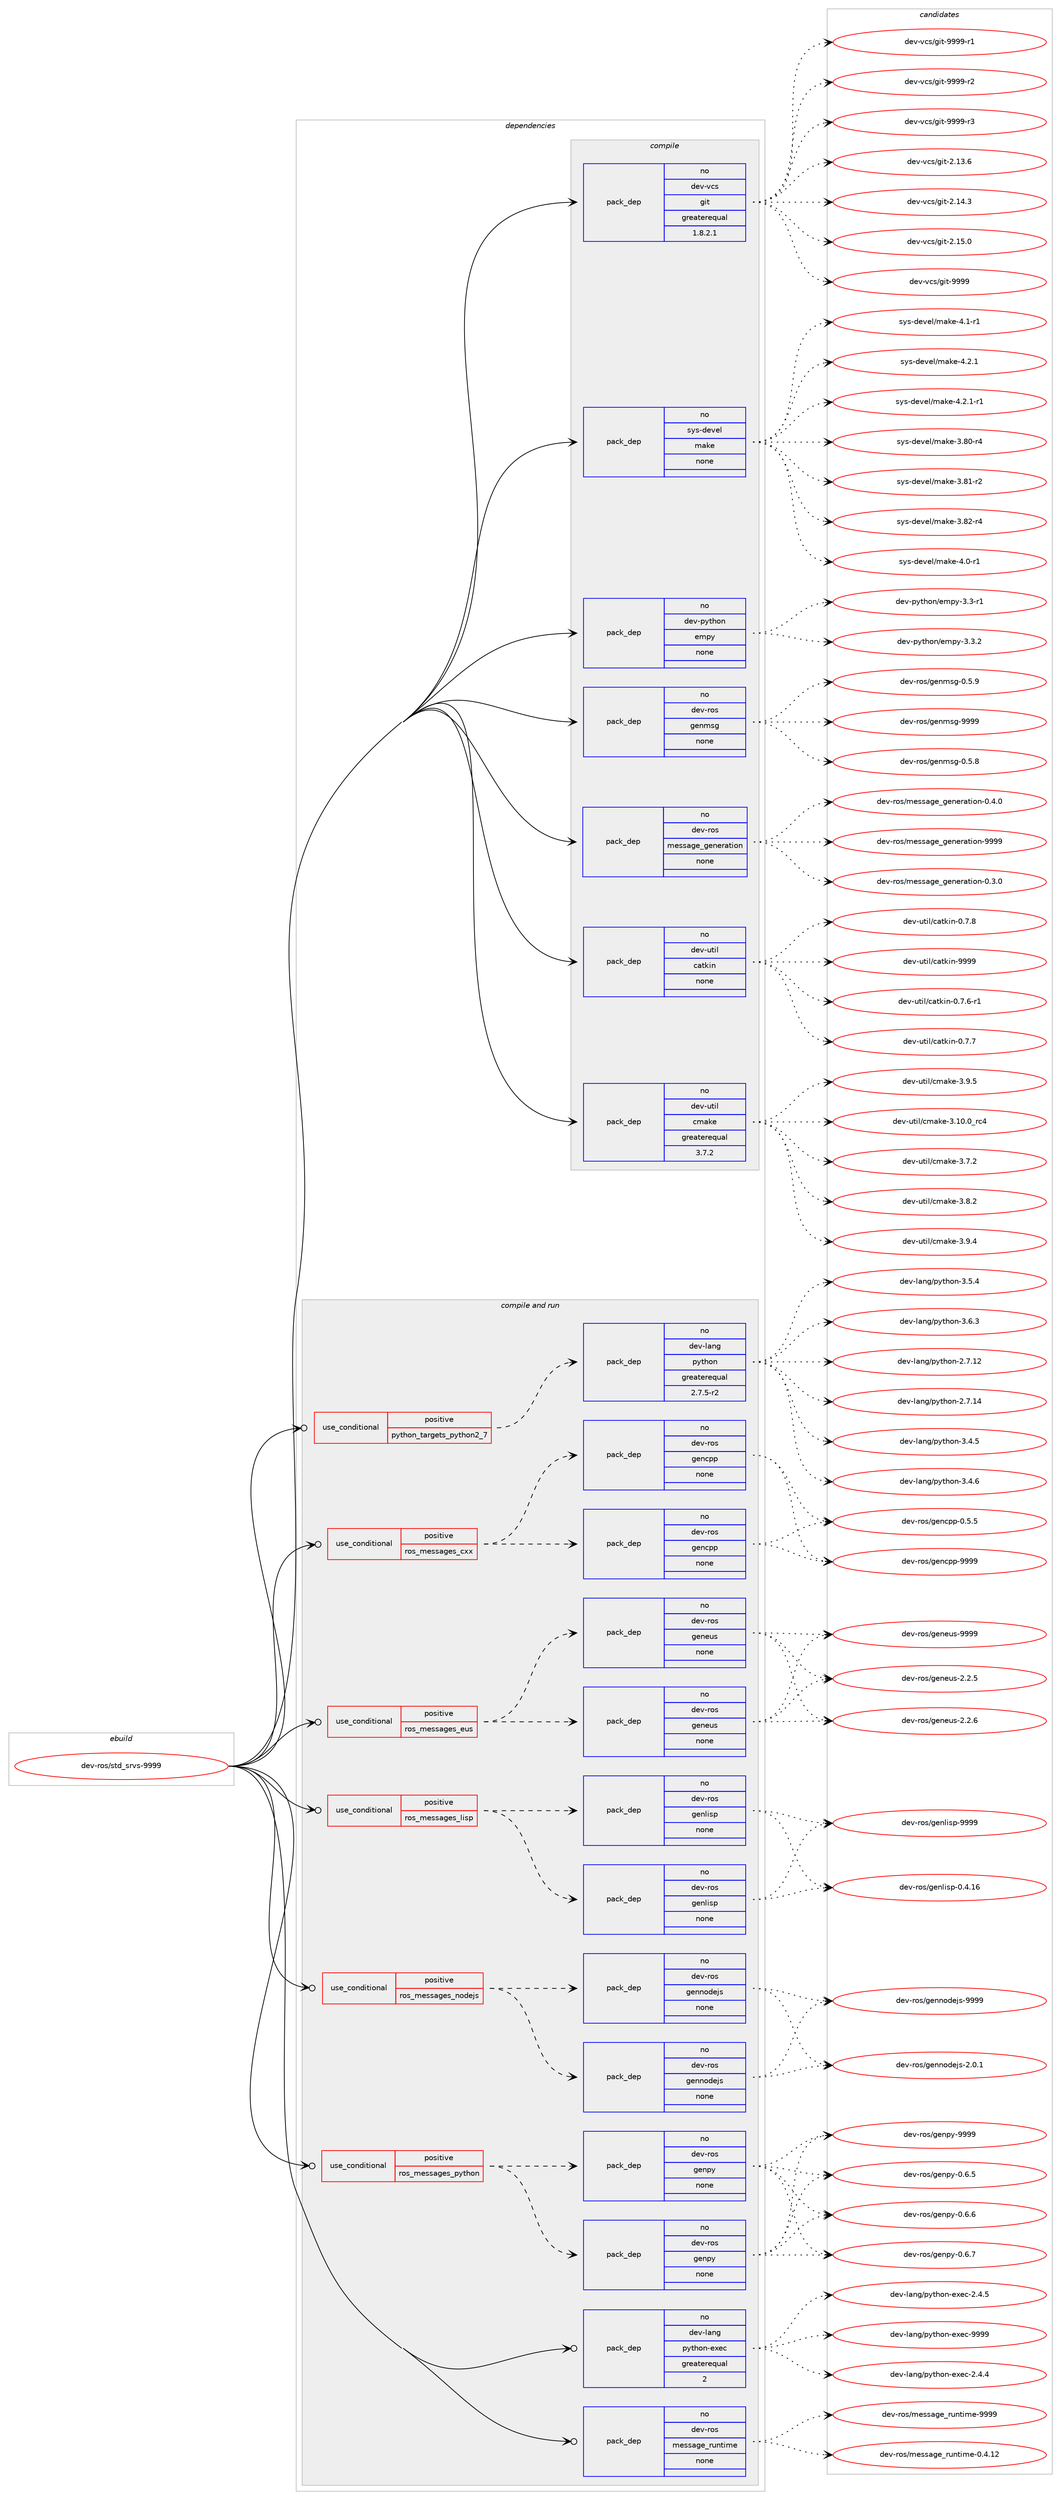 digraph prolog {

# *************
# Graph options
# *************

newrank=true;
concentrate=true;
compound=true;
graph [rankdir=LR,fontname=Helvetica,fontsize=10,ranksep=1.5];#, ranksep=2.5, nodesep=0.2];
edge  [arrowhead=vee];
node  [fontname=Helvetica,fontsize=10];

# **********
# The ebuild
# **********

subgraph cluster_leftcol {
color=gray;
rank=same;
label=<<i>ebuild</i>>;
id [label="dev-ros/std_srvs-9999", color=red, width=4, href="../dev-ros/std_srvs-9999.svg"];
}

# ****************
# The dependencies
# ****************

subgraph cluster_midcol {
color=gray;
label=<<i>dependencies</i>>;
subgraph cluster_compile {
fillcolor="#eeeeee";
style=filled;
label=<<i>compile</i>>;
subgraph pack163443 {
dependency214696 [label=<<TABLE BORDER="0" CELLBORDER="1" CELLSPACING="0" CELLPADDING="4" WIDTH="220"><TR><TD ROWSPAN="6" CELLPADDING="30">pack_dep</TD></TR><TR><TD WIDTH="110">no</TD></TR><TR><TD>dev-python</TD></TR><TR><TD>empy</TD></TR><TR><TD>none</TD></TR><TR><TD></TD></TR></TABLE>>, shape=none, color=blue];
}
id:e -> dependency214696:w [weight=20,style="solid",arrowhead="vee"];
subgraph pack163444 {
dependency214697 [label=<<TABLE BORDER="0" CELLBORDER="1" CELLSPACING="0" CELLPADDING="4" WIDTH="220"><TR><TD ROWSPAN="6" CELLPADDING="30">pack_dep</TD></TR><TR><TD WIDTH="110">no</TD></TR><TR><TD>dev-ros</TD></TR><TR><TD>genmsg</TD></TR><TR><TD>none</TD></TR><TR><TD></TD></TR></TABLE>>, shape=none, color=blue];
}
id:e -> dependency214697:w [weight=20,style="solid",arrowhead="vee"];
subgraph pack163445 {
dependency214698 [label=<<TABLE BORDER="0" CELLBORDER="1" CELLSPACING="0" CELLPADDING="4" WIDTH="220"><TR><TD ROWSPAN="6" CELLPADDING="30">pack_dep</TD></TR><TR><TD WIDTH="110">no</TD></TR><TR><TD>dev-ros</TD></TR><TR><TD>message_generation</TD></TR><TR><TD>none</TD></TR><TR><TD></TD></TR></TABLE>>, shape=none, color=blue];
}
id:e -> dependency214698:w [weight=20,style="solid",arrowhead="vee"];
subgraph pack163446 {
dependency214699 [label=<<TABLE BORDER="0" CELLBORDER="1" CELLSPACING="0" CELLPADDING="4" WIDTH="220"><TR><TD ROWSPAN="6" CELLPADDING="30">pack_dep</TD></TR><TR><TD WIDTH="110">no</TD></TR><TR><TD>dev-util</TD></TR><TR><TD>catkin</TD></TR><TR><TD>none</TD></TR><TR><TD></TD></TR></TABLE>>, shape=none, color=blue];
}
id:e -> dependency214699:w [weight=20,style="solid",arrowhead="vee"];
subgraph pack163447 {
dependency214700 [label=<<TABLE BORDER="0" CELLBORDER="1" CELLSPACING="0" CELLPADDING="4" WIDTH="220"><TR><TD ROWSPAN="6" CELLPADDING="30">pack_dep</TD></TR><TR><TD WIDTH="110">no</TD></TR><TR><TD>dev-util</TD></TR><TR><TD>cmake</TD></TR><TR><TD>greaterequal</TD></TR><TR><TD>3.7.2</TD></TR></TABLE>>, shape=none, color=blue];
}
id:e -> dependency214700:w [weight=20,style="solid",arrowhead="vee"];
subgraph pack163448 {
dependency214701 [label=<<TABLE BORDER="0" CELLBORDER="1" CELLSPACING="0" CELLPADDING="4" WIDTH="220"><TR><TD ROWSPAN="6" CELLPADDING="30">pack_dep</TD></TR><TR><TD WIDTH="110">no</TD></TR><TR><TD>dev-vcs</TD></TR><TR><TD>git</TD></TR><TR><TD>greaterequal</TD></TR><TR><TD>1.8.2.1</TD></TR></TABLE>>, shape=none, color=blue];
}
id:e -> dependency214701:w [weight=20,style="solid",arrowhead="vee"];
subgraph pack163449 {
dependency214702 [label=<<TABLE BORDER="0" CELLBORDER="1" CELLSPACING="0" CELLPADDING="4" WIDTH="220"><TR><TD ROWSPAN="6" CELLPADDING="30">pack_dep</TD></TR><TR><TD WIDTH="110">no</TD></TR><TR><TD>sys-devel</TD></TR><TR><TD>make</TD></TR><TR><TD>none</TD></TR><TR><TD></TD></TR></TABLE>>, shape=none, color=blue];
}
id:e -> dependency214702:w [weight=20,style="solid",arrowhead="vee"];
}
subgraph cluster_compileandrun {
fillcolor="#eeeeee";
style=filled;
label=<<i>compile and run</i>>;
subgraph cond47263 {
dependency214703 [label=<<TABLE BORDER="0" CELLBORDER="1" CELLSPACING="0" CELLPADDING="4"><TR><TD ROWSPAN="3" CELLPADDING="10">use_conditional</TD></TR><TR><TD>positive</TD></TR><TR><TD>python_targets_python2_7</TD></TR></TABLE>>, shape=none, color=red];
subgraph pack163450 {
dependency214704 [label=<<TABLE BORDER="0" CELLBORDER="1" CELLSPACING="0" CELLPADDING="4" WIDTH="220"><TR><TD ROWSPAN="6" CELLPADDING="30">pack_dep</TD></TR><TR><TD WIDTH="110">no</TD></TR><TR><TD>dev-lang</TD></TR><TR><TD>python</TD></TR><TR><TD>greaterequal</TD></TR><TR><TD>2.7.5-r2</TD></TR></TABLE>>, shape=none, color=blue];
}
dependency214703:e -> dependency214704:w [weight=20,style="dashed",arrowhead="vee"];
}
id:e -> dependency214703:w [weight=20,style="solid",arrowhead="odotvee"];
subgraph cond47264 {
dependency214705 [label=<<TABLE BORDER="0" CELLBORDER="1" CELLSPACING="0" CELLPADDING="4"><TR><TD ROWSPAN="3" CELLPADDING="10">use_conditional</TD></TR><TR><TD>positive</TD></TR><TR><TD>ros_messages_cxx</TD></TR></TABLE>>, shape=none, color=red];
subgraph pack163451 {
dependency214706 [label=<<TABLE BORDER="0" CELLBORDER="1" CELLSPACING="0" CELLPADDING="4" WIDTH="220"><TR><TD ROWSPAN="6" CELLPADDING="30">pack_dep</TD></TR><TR><TD WIDTH="110">no</TD></TR><TR><TD>dev-ros</TD></TR><TR><TD>gencpp</TD></TR><TR><TD>none</TD></TR><TR><TD></TD></TR></TABLE>>, shape=none, color=blue];
}
dependency214705:e -> dependency214706:w [weight=20,style="dashed",arrowhead="vee"];
subgraph pack163452 {
dependency214707 [label=<<TABLE BORDER="0" CELLBORDER="1" CELLSPACING="0" CELLPADDING="4" WIDTH="220"><TR><TD ROWSPAN="6" CELLPADDING="30">pack_dep</TD></TR><TR><TD WIDTH="110">no</TD></TR><TR><TD>dev-ros</TD></TR><TR><TD>gencpp</TD></TR><TR><TD>none</TD></TR><TR><TD></TD></TR></TABLE>>, shape=none, color=blue];
}
dependency214705:e -> dependency214707:w [weight=20,style="dashed",arrowhead="vee"];
}
id:e -> dependency214705:w [weight=20,style="solid",arrowhead="odotvee"];
subgraph cond47265 {
dependency214708 [label=<<TABLE BORDER="0" CELLBORDER="1" CELLSPACING="0" CELLPADDING="4"><TR><TD ROWSPAN="3" CELLPADDING="10">use_conditional</TD></TR><TR><TD>positive</TD></TR><TR><TD>ros_messages_eus</TD></TR></TABLE>>, shape=none, color=red];
subgraph pack163453 {
dependency214709 [label=<<TABLE BORDER="0" CELLBORDER="1" CELLSPACING="0" CELLPADDING="4" WIDTH="220"><TR><TD ROWSPAN="6" CELLPADDING="30">pack_dep</TD></TR><TR><TD WIDTH="110">no</TD></TR><TR><TD>dev-ros</TD></TR><TR><TD>geneus</TD></TR><TR><TD>none</TD></TR><TR><TD></TD></TR></TABLE>>, shape=none, color=blue];
}
dependency214708:e -> dependency214709:w [weight=20,style="dashed",arrowhead="vee"];
subgraph pack163454 {
dependency214710 [label=<<TABLE BORDER="0" CELLBORDER="1" CELLSPACING="0" CELLPADDING="4" WIDTH="220"><TR><TD ROWSPAN="6" CELLPADDING="30">pack_dep</TD></TR><TR><TD WIDTH="110">no</TD></TR><TR><TD>dev-ros</TD></TR><TR><TD>geneus</TD></TR><TR><TD>none</TD></TR><TR><TD></TD></TR></TABLE>>, shape=none, color=blue];
}
dependency214708:e -> dependency214710:w [weight=20,style="dashed",arrowhead="vee"];
}
id:e -> dependency214708:w [weight=20,style="solid",arrowhead="odotvee"];
subgraph cond47266 {
dependency214711 [label=<<TABLE BORDER="0" CELLBORDER="1" CELLSPACING="0" CELLPADDING="4"><TR><TD ROWSPAN="3" CELLPADDING="10">use_conditional</TD></TR><TR><TD>positive</TD></TR><TR><TD>ros_messages_lisp</TD></TR></TABLE>>, shape=none, color=red];
subgraph pack163455 {
dependency214712 [label=<<TABLE BORDER="0" CELLBORDER="1" CELLSPACING="0" CELLPADDING="4" WIDTH="220"><TR><TD ROWSPAN="6" CELLPADDING="30">pack_dep</TD></TR><TR><TD WIDTH="110">no</TD></TR><TR><TD>dev-ros</TD></TR><TR><TD>genlisp</TD></TR><TR><TD>none</TD></TR><TR><TD></TD></TR></TABLE>>, shape=none, color=blue];
}
dependency214711:e -> dependency214712:w [weight=20,style="dashed",arrowhead="vee"];
subgraph pack163456 {
dependency214713 [label=<<TABLE BORDER="0" CELLBORDER="1" CELLSPACING="0" CELLPADDING="4" WIDTH="220"><TR><TD ROWSPAN="6" CELLPADDING="30">pack_dep</TD></TR><TR><TD WIDTH="110">no</TD></TR><TR><TD>dev-ros</TD></TR><TR><TD>genlisp</TD></TR><TR><TD>none</TD></TR><TR><TD></TD></TR></TABLE>>, shape=none, color=blue];
}
dependency214711:e -> dependency214713:w [weight=20,style="dashed",arrowhead="vee"];
}
id:e -> dependency214711:w [weight=20,style="solid",arrowhead="odotvee"];
subgraph cond47267 {
dependency214714 [label=<<TABLE BORDER="0" CELLBORDER="1" CELLSPACING="0" CELLPADDING="4"><TR><TD ROWSPAN="3" CELLPADDING="10">use_conditional</TD></TR><TR><TD>positive</TD></TR><TR><TD>ros_messages_nodejs</TD></TR></TABLE>>, shape=none, color=red];
subgraph pack163457 {
dependency214715 [label=<<TABLE BORDER="0" CELLBORDER="1" CELLSPACING="0" CELLPADDING="4" WIDTH="220"><TR><TD ROWSPAN="6" CELLPADDING="30">pack_dep</TD></TR><TR><TD WIDTH="110">no</TD></TR><TR><TD>dev-ros</TD></TR><TR><TD>gennodejs</TD></TR><TR><TD>none</TD></TR><TR><TD></TD></TR></TABLE>>, shape=none, color=blue];
}
dependency214714:e -> dependency214715:w [weight=20,style="dashed",arrowhead="vee"];
subgraph pack163458 {
dependency214716 [label=<<TABLE BORDER="0" CELLBORDER="1" CELLSPACING="0" CELLPADDING="4" WIDTH="220"><TR><TD ROWSPAN="6" CELLPADDING="30">pack_dep</TD></TR><TR><TD WIDTH="110">no</TD></TR><TR><TD>dev-ros</TD></TR><TR><TD>gennodejs</TD></TR><TR><TD>none</TD></TR><TR><TD></TD></TR></TABLE>>, shape=none, color=blue];
}
dependency214714:e -> dependency214716:w [weight=20,style="dashed",arrowhead="vee"];
}
id:e -> dependency214714:w [weight=20,style="solid",arrowhead="odotvee"];
subgraph cond47268 {
dependency214717 [label=<<TABLE BORDER="0" CELLBORDER="1" CELLSPACING="0" CELLPADDING="4"><TR><TD ROWSPAN="3" CELLPADDING="10">use_conditional</TD></TR><TR><TD>positive</TD></TR><TR><TD>ros_messages_python</TD></TR></TABLE>>, shape=none, color=red];
subgraph pack163459 {
dependency214718 [label=<<TABLE BORDER="0" CELLBORDER="1" CELLSPACING="0" CELLPADDING="4" WIDTH="220"><TR><TD ROWSPAN="6" CELLPADDING="30">pack_dep</TD></TR><TR><TD WIDTH="110">no</TD></TR><TR><TD>dev-ros</TD></TR><TR><TD>genpy</TD></TR><TR><TD>none</TD></TR><TR><TD></TD></TR></TABLE>>, shape=none, color=blue];
}
dependency214717:e -> dependency214718:w [weight=20,style="dashed",arrowhead="vee"];
subgraph pack163460 {
dependency214719 [label=<<TABLE BORDER="0" CELLBORDER="1" CELLSPACING="0" CELLPADDING="4" WIDTH="220"><TR><TD ROWSPAN="6" CELLPADDING="30">pack_dep</TD></TR><TR><TD WIDTH="110">no</TD></TR><TR><TD>dev-ros</TD></TR><TR><TD>genpy</TD></TR><TR><TD>none</TD></TR><TR><TD></TD></TR></TABLE>>, shape=none, color=blue];
}
dependency214717:e -> dependency214719:w [weight=20,style="dashed",arrowhead="vee"];
}
id:e -> dependency214717:w [weight=20,style="solid",arrowhead="odotvee"];
subgraph pack163461 {
dependency214720 [label=<<TABLE BORDER="0" CELLBORDER="1" CELLSPACING="0" CELLPADDING="4" WIDTH="220"><TR><TD ROWSPAN="6" CELLPADDING="30">pack_dep</TD></TR><TR><TD WIDTH="110">no</TD></TR><TR><TD>dev-lang</TD></TR><TR><TD>python-exec</TD></TR><TR><TD>greaterequal</TD></TR><TR><TD>2</TD></TR></TABLE>>, shape=none, color=blue];
}
id:e -> dependency214720:w [weight=20,style="solid",arrowhead="odotvee"];
subgraph pack163462 {
dependency214721 [label=<<TABLE BORDER="0" CELLBORDER="1" CELLSPACING="0" CELLPADDING="4" WIDTH="220"><TR><TD ROWSPAN="6" CELLPADDING="30">pack_dep</TD></TR><TR><TD WIDTH="110">no</TD></TR><TR><TD>dev-ros</TD></TR><TR><TD>message_runtime</TD></TR><TR><TD>none</TD></TR><TR><TD></TD></TR></TABLE>>, shape=none, color=blue];
}
id:e -> dependency214721:w [weight=20,style="solid",arrowhead="odotvee"];
}
subgraph cluster_run {
fillcolor="#eeeeee";
style=filled;
label=<<i>run</i>>;
}
}

# **************
# The candidates
# **************

subgraph cluster_choices {
rank=same;
color=gray;
label=<<i>candidates</i>>;

subgraph choice163443 {
color=black;
nodesep=1;
choice1001011184511212111610411111047101109112121455146514511449 [label="dev-python/empy-3.3-r1", color=red, width=4,href="../dev-python/empy-3.3-r1.svg"];
choice1001011184511212111610411111047101109112121455146514650 [label="dev-python/empy-3.3.2", color=red, width=4,href="../dev-python/empy-3.3.2.svg"];
dependency214696:e -> choice1001011184511212111610411111047101109112121455146514511449:w [style=dotted,weight="100"];
dependency214696:e -> choice1001011184511212111610411111047101109112121455146514650:w [style=dotted,weight="100"];
}
subgraph choice163444 {
color=black;
nodesep=1;
choice1001011184511411111547103101110109115103454846534656 [label="dev-ros/genmsg-0.5.8", color=red, width=4,href="../dev-ros/genmsg-0.5.8.svg"];
choice1001011184511411111547103101110109115103454846534657 [label="dev-ros/genmsg-0.5.9", color=red, width=4,href="../dev-ros/genmsg-0.5.9.svg"];
choice10010111845114111115471031011101091151034557575757 [label="dev-ros/genmsg-9999", color=red, width=4,href="../dev-ros/genmsg-9999.svg"];
dependency214697:e -> choice1001011184511411111547103101110109115103454846534656:w [style=dotted,weight="100"];
dependency214697:e -> choice1001011184511411111547103101110109115103454846534657:w [style=dotted,weight="100"];
dependency214697:e -> choice10010111845114111115471031011101091151034557575757:w [style=dotted,weight="100"];
}
subgraph choice163445 {
color=black;
nodesep=1;
choice1001011184511411111547109101115115971031019510310111010111497116105111110454846514648 [label="dev-ros/message_generation-0.3.0", color=red, width=4,href="../dev-ros/message_generation-0.3.0.svg"];
choice1001011184511411111547109101115115971031019510310111010111497116105111110454846524648 [label="dev-ros/message_generation-0.4.0", color=red, width=4,href="../dev-ros/message_generation-0.4.0.svg"];
choice10010111845114111115471091011151159710310195103101110101114971161051111104557575757 [label="dev-ros/message_generation-9999", color=red, width=4,href="../dev-ros/message_generation-9999.svg"];
dependency214698:e -> choice1001011184511411111547109101115115971031019510310111010111497116105111110454846514648:w [style=dotted,weight="100"];
dependency214698:e -> choice1001011184511411111547109101115115971031019510310111010111497116105111110454846524648:w [style=dotted,weight="100"];
dependency214698:e -> choice10010111845114111115471091011151159710310195103101110101114971161051111104557575757:w [style=dotted,weight="100"];
}
subgraph choice163446 {
color=black;
nodesep=1;
choice100101118451171161051084799971161071051104548465546544511449 [label="dev-util/catkin-0.7.6-r1", color=red, width=4,href="../dev-util/catkin-0.7.6-r1.svg"];
choice10010111845117116105108479997116107105110454846554655 [label="dev-util/catkin-0.7.7", color=red, width=4,href="../dev-util/catkin-0.7.7.svg"];
choice10010111845117116105108479997116107105110454846554656 [label="dev-util/catkin-0.7.8", color=red, width=4,href="../dev-util/catkin-0.7.8.svg"];
choice100101118451171161051084799971161071051104557575757 [label="dev-util/catkin-9999", color=red, width=4,href="../dev-util/catkin-9999.svg"];
dependency214699:e -> choice100101118451171161051084799971161071051104548465546544511449:w [style=dotted,weight="100"];
dependency214699:e -> choice10010111845117116105108479997116107105110454846554655:w [style=dotted,weight="100"];
dependency214699:e -> choice10010111845117116105108479997116107105110454846554656:w [style=dotted,weight="100"];
dependency214699:e -> choice100101118451171161051084799971161071051104557575757:w [style=dotted,weight="100"];
}
subgraph choice163447 {
color=black;
nodesep=1;
choice1001011184511711610510847991099710710145514649484648951149952 [label="dev-util/cmake-3.10.0_rc4", color=red, width=4,href="../dev-util/cmake-3.10.0_rc4.svg"];
choice10010111845117116105108479910997107101455146554650 [label="dev-util/cmake-3.7.2", color=red, width=4,href="../dev-util/cmake-3.7.2.svg"];
choice10010111845117116105108479910997107101455146564650 [label="dev-util/cmake-3.8.2", color=red, width=4,href="../dev-util/cmake-3.8.2.svg"];
choice10010111845117116105108479910997107101455146574652 [label="dev-util/cmake-3.9.4", color=red, width=4,href="../dev-util/cmake-3.9.4.svg"];
choice10010111845117116105108479910997107101455146574653 [label="dev-util/cmake-3.9.5", color=red, width=4,href="../dev-util/cmake-3.9.5.svg"];
dependency214700:e -> choice1001011184511711610510847991099710710145514649484648951149952:w [style=dotted,weight="100"];
dependency214700:e -> choice10010111845117116105108479910997107101455146554650:w [style=dotted,weight="100"];
dependency214700:e -> choice10010111845117116105108479910997107101455146564650:w [style=dotted,weight="100"];
dependency214700:e -> choice10010111845117116105108479910997107101455146574652:w [style=dotted,weight="100"];
dependency214700:e -> choice10010111845117116105108479910997107101455146574653:w [style=dotted,weight="100"];
}
subgraph choice163448 {
color=black;
nodesep=1;
choice10010111845118991154710310511645504649514654 [label="dev-vcs/git-2.13.6", color=red, width=4,href="../dev-vcs/git-2.13.6.svg"];
choice10010111845118991154710310511645504649524651 [label="dev-vcs/git-2.14.3", color=red, width=4,href="../dev-vcs/git-2.14.3.svg"];
choice10010111845118991154710310511645504649534648 [label="dev-vcs/git-2.15.0", color=red, width=4,href="../dev-vcs/git-2.15.0.svg"];
choice1001011184511899115471031051164557575757 [label="dev-vcs/git-9999", color=red, width=4,href="../dev-vcs/git-9999.svg"];
choice10010111845118991154710310511645575757574511449 [label="dev-vcs/git-9999-r1", color=red, width=4,href="../dev-vcs/git-9999-r1.svg"];
choice10010111845118991154710310511645575757574511450 [label="dev-vcs/git-9999-r2", color=red, width=4,href="../dev-vcs/git-9999-r2.svg"];
choice10010111845118991154710310511645575757574511451 [label="dev-vcs/git-9999-r3", color=red, width=4,href="../dev-vcs/git-9999-r3.svg"];
dependency214701:e -> choice10010111845118991154710310511645504649514654:w [style=dotted,weight="100"];
dependency214701:e -> choice10010111845118991154710310511645504649524651:w [style=dotted,weight="100"];
dependency214701:e -> choice10010111845118991154710310511645504649534648:w [style=dotted,weight="100"];
dependency214701:e -> choice1001011184511899115471031051164557575757:w [style=dotted,weight="100"];
dependency214701:e -> choice10010111845118991154710310511645575757574511449:w [style=dotted,weight="100"];
dependency214701:e -> choice10010111845118991154710310511645575757574511450:w [style=dotted,weight="100"];
dependency214701:e -> choice10010111845118991154710310511645575757574511451:w [style=dotted,weight="100"];
}
subgraph choice163449 {
color=black;
nodesep=1;
choice11512111545100101118101108471099710710145514656484511452 [label="sys-devel/make-3.80-r4", color=red, width=4,href="../sys-devel/make-3.80-r4.svg"];
choice11512111545100101118101108471099710710145514656494511450 [label="sys-devel/make-3.81-r2", color=red, width=4,href="../sys-devel/make-3.81-r2.svg"];
choice11512111545100101118101108471099710710145514656504511452 [label="sys-devel/make-3.82-r4", color=red, width=4,href="../sys-devel/make-3.82-r4.svg"];
choice115121115451001011181011084710997107101455246484511449 [label="sys-devel/make-4.0-r1", color=red, width=4,href="../sys-devel/make-4.0-r1.svg"];
choice115121115451001011181011084710997107101455246494511449 [label="sys-devel/make-4.1-r1", color=red, width=4,href="../sys-devel/make-4.1-r1.svg"];
choice115121115451001011181011084710997107101455246504649 [label="sys-devel/make-4.2.1", color=red, width=4,href="../sys-devel/make-4.2.1.svg"];
choice1151211154510010111810110847109971071014552465046494511449 [label="sys-devel/make-4.2.1-r1", color=red, width=4,href="../sys-devel/make-4.2.1-r1.svg"];
dependency214702:e -> choice11512111545100101118101108471099710710145514656484511452:w [style=dotted,weight="100"];
dependency214702:e -> choice11512111545100101118101108471099710710145514656494511450:w [style=dotted,weight="100"];
dependency214702:e -> choice11512111545100101118101108471099710710145514656504511452:w [style=dotted,weight="100"];
dependency214702:e -> choice115121115451001011181011084710997107101455246484511449:w [style=dotted,weight="100"];
dependency214702:e -> choice115121115451001011181011084710997107101455246494511449:w [style=dotted,weight="100"];
dependency214702:e -> choice115121115451001011181011084710997107101455246504649:w [style=dotted,weight="100"];
dependency214702:e -> choice1151211154510010111810110847109971071014552465046494511449:w [style=dotted,weight="100"];
}
subgraph choice163450 {
color=black;
nodesep=1;
choice10010111845108971101034711212111610411111045504655464950 [label="dev-lang/python-2.7.12", color=red, width=4,href="../dev-lang/python-2.7.12.svg"];
choice10010111845108971101034711212111610411111045504655464952 [label="dev-lang/python-2.7.14", color=red, width=4,href="../dev-lang/python-2.7.14.svg"];
choice100101118451089711010347112121116104111110455146524653 [label="dev-lang/python-3.4.5", color=red, width=4,href="../dev-lang/python-3.4.5.svg"];
choice100101118451089711010347112121116104111110455146524654 [label="dev-lang/python-3.4.6", color=red, width=4,href="../dev-lang/python-3.4.6.svg"];
choice100101118451089711010347112121116104111110455146534652 [label="dev-lang/python-3.5.4", color=red, width=4,href="../dev-lang/python-3.5.4.svg"];
choice100101118451089711010347112121116104111110455146544651 [label="dev-lang/python-3.6.3", color=red, width=4,href="../dev-lang/python-3.6.3.svg"];
dependency214704:e -> choice10010111845108971101034711212111610411111045504655464950:w [style=dotted,weight="100"];
dependency214704:e -> choice10010111845108971101034711212111610411111045504655464952:w [style=dotted,weight="100"];
dependency214704:e -> choice100101118451089711010347112121116104111110455146524653:w [style=dotted,weight="100"];
dependency214704:e -> choice100101118451089711010347112121116104111110455146524654:w [style=dotted,weight="100"];
dependency214704:e -> choice100101118451089711010347112121116104111110455146534652:w [style=dotted,weight="100"];
dependency214704:e -> choice100101118451089711010347112121116104111110455146544651:w [style=dotted,weight="100"];
}
subgraph choice163451 {
color=black;
nodesep=1;
choice100101118451141111154710310111099112112454846534653 [label="dev-ros/gencpp-0.5.5", color=red, width=4,href="../dev-ros/gencpp-0.5.5.svg"];
choice1001011184511411111547103101110991121124557575757 [label="dev-ros/gencpp-9999", color=red, width=4,href="../dev-ros/gencpp-9999.svg"];
dependency214706:e -> choice100101118451141111154710310111099112112454846534653:w [style=dotted,weight="100"];
dependency214706:e -> choice1001011184511411111547103101110991121124557575757:w [style=dotted,weight="100"];
}
subgraph choice163452 {
color=black;
nodesep=1;
choice100101118451141111154710310111099112112454846534653 [label="dev-ros/gencpp-0.5.5", color=red, width=4,href="../dev-ros/gencpp-0.5.5.svg"];
choice1001011184511411111547103101110991121124557575757 [label="dev-ros/gencpp-9999", color=red, width=4,href="../dev-ros/gencpp-9999.svg"];
dependency214707:e -> choice100101118451141111154710310111099112112454846534653:w [style=dotted,weight="100"];
dependency214707:e -> choice1001011184511411111547103101110991121124557575757:w [style=dotted,weight="100"];
}
subgraph choice163453 {
color=black;
nodesep=1;
choice1001011184511411111547103101110101117115455046504653 [label="dev-ros/geneus-2.2.5", color=red, width=4,href="../dev-ros/geneus-2.2.5.svg"];
choice1001011184511411111547103101110101117115455046504654 [label="dev-ros/geneus-2.2.6", color=red, width=4,href="../dev-ros/geneus-2.2.6.svg"];
choice10010111845114111115471031011101011171154557575757 [label="dev-ros/geneus-9999", color=red, width=4,href="../dev-ros/geneus-9999.svg"];
dependency214709:e -> choice1001011184511411111547103101110101117115455046504653:w [style=dotted,weight="100"];
dependency214709:e -> choice1001011184511411111547103101110101117115455046504654:w [style=dotted,weight="100"];
dependency214709:e -> choice10010111845114111115471031011101011171154557575757:w [style=dotted,weight="100"];
}
subgraph choice163454 {
color=black;
nodesep=1;
choice1001011184511411111547103101110101117115455046504653 [label="dev-ros/geneus-2.2.5", color=red, width=4,href="../dev-ros/geneus-2.2.5.svg"];
choice1001011184511411111547103101110101117115455046504654 [label="dev-ros/geneus-2.2.6", color=red, width=4,href="../dev-ros/geneus-2.2.6.svg"];
choice10010111845114111115471031011101011171154557575757 [label="dev-ros/geneus-9999", color=red, width=4,href="../dev-ros/geneus-9999.svg"];
dependency214710:e -> choice1001011184511411111547103101110101117115455046504653:w [style=dotted,weight="100"];
dependency214710:e -> choice1001011184511411111547103101110101117115455046504654:w [style=dotted,weight="100"];
dependency214710:e -> choice10010111845114111115471031011101011171154557575757:w [style=dotted,weight="100"];
}
subgraph choice163455 {
color=black;
nodesep=1;
choice100101118451141111154710310111010810511511245484652464954 [label="dev-ros/genlisp-0.4.16", color=red, width=4,href="../dev-ros/genlisp-0.4.16.svg"];
choice10010111845114111115471031011101081051151124557575757 [label="dev-ros/genlisp-9999", color=red, width=4,href="../dev-ros/genlisp-9999.svg"];
dependency214712:e -> choice100101118451141111154710310111010810511511245484652464954:w [style=dotted,weight="100"];
dependency214712:e -> choice10010111845114111115471031011101081051151124557575757:w [style=dotted,weight="100"];
}
subgraph choice163456 {
color=black;
nodesep=1;
choice100101118451141111154710310111010810511511245484652464954 [label="dev-ros/genlisp-0.4.16", color=red, width=4,href="../dev-ros/genlisp-0.4.16.svg"];
choice10010111845114111115471031011101081051151124557575757 [label="dev-ros/genlisp-9999", color=red, width=4,href="../dev-ros/genlisp-9999.svg"];
dependency214713:e -> choice100101118451141111154710310111010810511511245484652464954:w [style=dotted,weight="100"];
dependency214713:e -> choice10010111845114111115471031011101081051151124557575757:w [style=dotted,weight="100"];
}
subgraph choice163457 {
color=black;
nodesep=1;
choice1001011184511411111547103101110110111100101106115455046484649 [label="dev-ros/gennodejs-2.0.1", color=red, width=4,href="../dev-ros/gennodejs-2.0.1.svg"];
choice10010111845114111115471031011101101111001011061154557575757 [label="dev-ros/gennodejs-9999", color=red, width=4,href="../dev-ros/gennodejs-9999.svg"];
dependency214715:e -> choice1001011184511411111547103101110110111100101106115455046484649:w [style=dotted,weight="100"];
dependency214715:e -> choice10010111845114111115471031011101101111001011061154557575757:w [style=dotted,weight="100"];
}
subgraph choice163458 {
color=black;
nodesep=1;
choice1001011184511411111547103101110110111100101106115455046484649 [label="dev-ros/gennodejs-2.0.1", color=red, width=4,href="../dev-ros/gennodejs-2.0.1.svg"];
choice10010111845114111115471031011101101111001011061154557575757 [label="dev-ros/gennodejs-9999", color=red, width=4,href="../dev-ros/gennodejs-9999.svg"];
dependency214716:e -> choice1001011184511411111547103101110110111100101106115455046484649:w [style=dotted,weight="100"];
dependency214716:e -> choice10010111845114111115471031011101101111001011061154557575757:w [style=dotted,weight="100"];
}
subgraph choice163459 {
color=black;
nodesep=1;
choice1001011184511411111547103101110112121454846544653 [label="dev-ros/genpy-0.6.5", color=red, width=4,href="../dev-ros/genpy-0.6.5.svg"];
choice1001011184511411111547103101110112121454846544654 [label="dev-ros/genpy-0.6.6", color=red, width=4,href="../dev-ros/genpy-0.6.6.svg"];
choice1001011184511411111547103101110112121454846544655 [label="dev-ros/genpy-0.6.7", color=red, width=4,href="../dev-ros/genpy-0.6.7.svg"];
choice10010111845114111115471031011101121214557575757 [label="dev-ros/genpy-9999", color=red, width=4,href="../dev-ros/genpy-9999.svg"];
dependency214718:e -> choice1001011184511411111547103101110112121454846544653:w [style=dotted,weight="100"];
dependency214718:e -> choice1001011184511411111547103101110112121454846544654:w [style=dotted,weight="100"];
dependency214718:e -> choice1001011184511411111547103101110112121454846544655:w [style=dotted,weight="100"];
dependency214718:e -> choice10010111845114111115471031011101121214557575757:w [style=dotted,weight="100"];
}
subgraph choice163460 {
color=black;
nodesep=1;
choice1001011184511411111547103101110112121454846544653 [label="dev-ros/genpy-0.6.5", color=red, width=4,href="../dev-ros/genpy-0.6.5.svg"];
choice1001011184511411111547103101110112121454846544654 [label="dev-ros/genpy-0.6.6", color=red, width=4,href="../dev-ros/genpy-0.6.6.svg"];
choice1001011184511411111547103101110112121454846544655 [label="dev-ros/genpy-0.6.7", color=red, width=4,href="../dev-ros/genpy-0.6.7.svg"];
choice10010111845114111115471031011101121214557575757 [label="dev-ros/genpy-9999", color=red, width=4,href="../dev-ros/genpy-9999.svg"];
dependency214719:e -> choice1001011184511411111547103101110112121454846544653:w [style=dotted,weight="100"];
dependency214719:e -> choice1001011184511411111547103101110112121454846544654:w [style=dotted,weight="100"];
dependency214719:e -> choice1001011184511411111547103101110112121454846544655:w [style=dotted,weight="100"];
dependency214719:e -> choice10010111845114111115471031011101121214557575757:w [style=dotted,weight="100"];
}
subgraph choice163461 {
color=black;
nodesep=1;
choice1001011184510897110103471121211161041111104510112010199455046524652 [label="dev-lang/python-exec-2.4.4", color=red, width=4,href="../dev-lang/python-exec-2.4.4.svg"];
choice1001011184510897110103471121211161041111104510112010199455046524653 [label="dev-lang/python-exec-2.4.5", color=red, width=4,href="../dev-lang/python-exec-2.4.5.svg"];
choice10010111845108971101034711212111610411111045101120101994557575757 [label="dev-lang/python-exec-9999", color=red, width=4,href="../dev-lang/python-exec-9999.svg"];
dependency214720:e -> choice1001011184510897110103471121211161041111104510112010199455046524652:w [style=dotted,weight="100"];
dependency214720:e -> choice1001011184510897110103471121211161041111104510112010199455046524653:w [style=dotted,weight="100"];
dependency214720:e -> choice10010111845108971101034711212111610411111045101120101994557575757:w [style=dotted,weight="100"];
}
subgraph choice163462 {
color=black;
nodesep=1;
choice1001011184511411111547109101115115971031019511411711011610510910145484652464950 [label="dev-ros/message_runtime-0.4.12", color=red, width=4,href="../dev-ros/message_runtime-0.4.12.svg"];
choice100101118451141111154710910111511597103101951141171101161051091014557575757 [label="dev-ros/message_runtime-9999", color=red, width=4,href="../dev-ros/message_runtime-9999.svg"];
dependency214721:e -> choice1001011184511411111547109101115115971031019511411711011610510910145484652464950:w [style=dotted,weight="100"];
dependency214721:e -> choice100101118451141111154710910111511597103101951141171101161051091014557575757:w [style=dotted,weight="100"];
}
}

}
